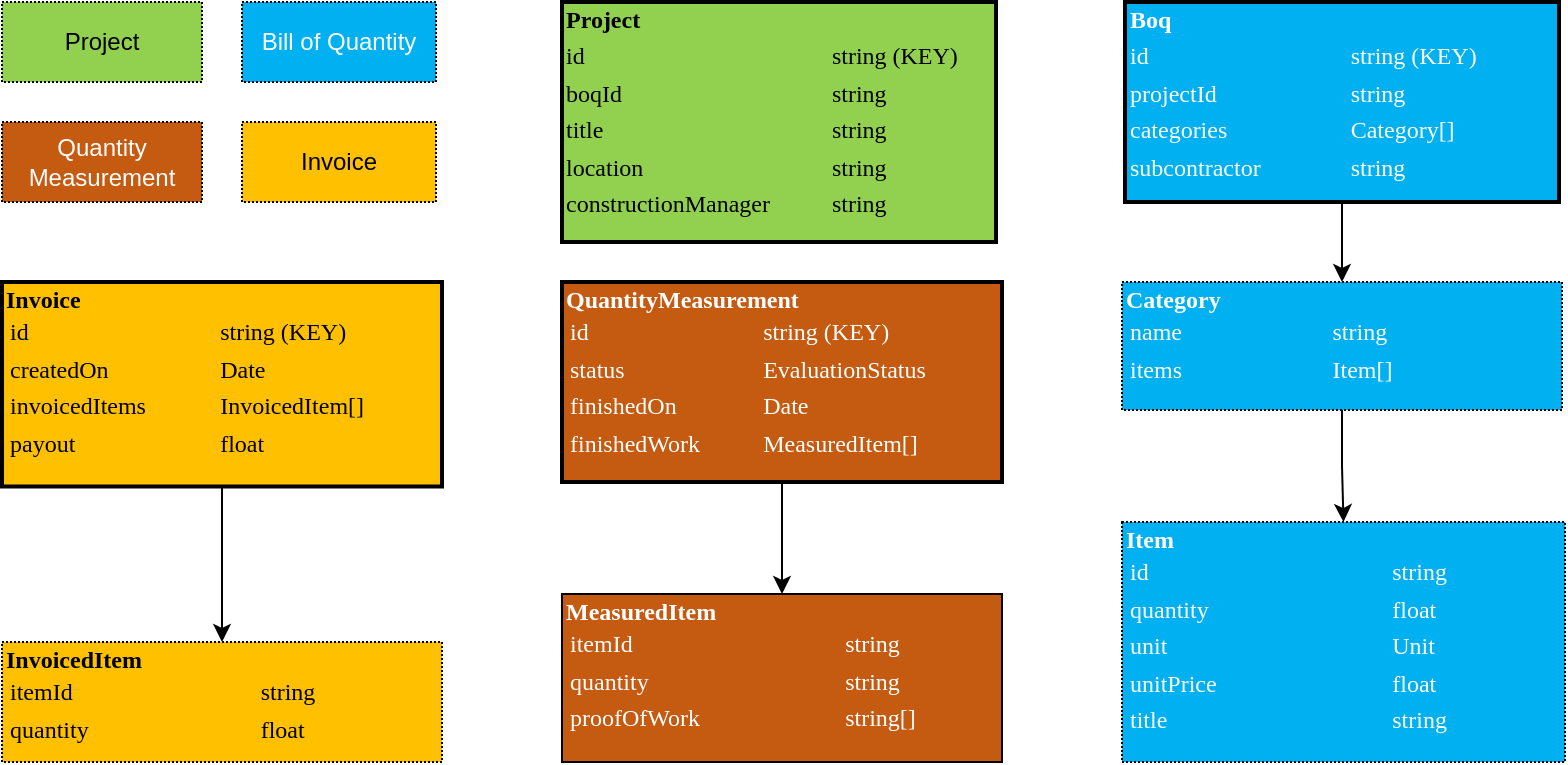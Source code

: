 <mxfile version="20.3.0" type="device"><diagram id="87w0UCVSkwuhAcMAahfr" name="Page-1"><mxGraphModel dx="3907" dy="852" grid="1" gridSize="10" guides="1" tooltips="1" connect="1" arrows="1" fold="1" page="1" pageScale="1" pageWidth="827" pageHeight="1169" math="0" shadow="0"><root><mxCell id="0"/><mxCell id="1" parent="0"/><mxCell id="0gH9fT3t9QegmP7QirF3-2" value="Project" style="html=1;whiteSpace=wrap;container=1;recursiveResize=0;collapsible=0;dashed=1;dashPattern=1 1;strokeColor=#000000;strokeWidth=1;fillColor=#92D050;fontColor=#000000;" vertex="1" parent="1"><mxGeometry x="-2458" y="205" width="100" height="40" as="geometry"/></mxCell><mxCell id="0gH9fT3t9QegmP7QirF3-4" value="Bill of Quantity" style="html=1;whiteSpace=wrap;container=1;recursiveResize=0;collapsible=0;dashed=1;dashPattern=1 1;strokeColor=#000000;strokeWidth=1;fillColor=#00B0F0;fontColor=#FFFFFF;" vertex="1" parent="1"><mxGeometry x="-2338" y="205" width="97" height="40" as="geometry"/></mxCell><mxCell id="0gH9fT3t9QegmP7QirF3-5" value="Invoice" style="html=1;whiteSpace=wrap;container=1;recursiveResize=0;collapsible=0;dashed=1;dashPattern=1 1;strokeColor=#000000;strokeWidth=1;fillColor=#FFC000;fontColor=#000000;" vertex="1" parent="1"><mxGeometry x="-2338" y="265" width="97" height="40" as="geometry"/></mxCell><mxCell id="0gH9fT3t9QegmP7QirF3-6" value="&lt;div style=&quot;box-sizing: border-box ; width: 100% ; padding: 2px&quot;&gt;&lt;b style=&quot;&quot;&gt;Project&lt;/b&gt;&lt;/div&gt;&lt;table style=&quot;width: 100% ; font-size: 1em&quot; cellpadding=&quot;2&quot; cellspacing=&quot;0&quot;&gt;&lt;tbody&gt;&lt;tr&gt;&lt;td&gt;id&lt;/td&gt;&lt;td&gt;string (KEY)&lt;/td&gt;&lt;/tr&gt;&lt;tr&gt;&lt;td&gt;boqId&lt;/td&gt;&lt;td&gt;string&lt;/td&gt;&lt;/tr&gt;&lt;tr&gt;&lt;td&gt;title&lt;/td&gt;&lt;td&gt;string&lt;br&gt;&lt;/td&gt;&lt;/tr&gt;&lt;tr&gt;&lt;td&gt;location&lt;/td&gt;&lt;td&gt;&lt;font&gt;string&lt;/font&gt;&lt;/td&gt;&lt;/tr&gt;&lt;tr&gt;&lt;td&gt;constructionManager&lt;/td&gt;&lt;td&gt;string&lt;/td&gt;&lt;/tr&gt;&lt;/tbody&gt;&lt;/table&gt;" style="verticalAlign=top;align=left;overflow=fill;html=1;rounded=0;shadow=0;comic=0;labelBackgroundColor=none;strokeWidth=2;fontFamily=Verdana;fontSize=12;fillColor=#92D050;strokeColor=#000000;fontColor=#000000;perimeterSpacing=0;" vertex="1" parent="1"><mxGeometry x="-2178" y="205" width="217" height="120" as="geometry"/></mxCell><mxCell id="0gH9fT3t9QegmP7QirF3-15" style="edgeStyle=orthogonalEdgeStyle;rounded=0;orthogonalLoop=1;jettySize=auto;html=1;exitX=0.5;exitY=1;exitDx=0;exitDy=0;fontColor=#000000;entryX=0.5;entryY=0;entryDx=0;entryDy=0;" edge="1" parent="1" source="0gH9fT3t9QegmP7QirF3-7" target="0gH9fT3t9QegmP7QirF3-8"><mxGeometry relative="1" as="geometry"><mxPoint x="-1787.5" y="325" as="targetPoint"/></mxGeometry></mxCell><mxCell id="0gH9fT3t9QegmP7QirF3-7" value="&lt;div style=&quot;box-sizing: border-box ; width: 100% ; padding: 2px&quot;&gt;&lt;b style=&quot;background-color: rgb(0 , 176 , 240)&quot;&gt;Boq&lt;/b&gt;&lt;/div&gt;&lt;table style=&quot;width: 100% ; font-size: 1em&quot; cellpadding=&quot;2&quot; cellspacing=&quot;0&quot;&gt;&lt;tbody&gt;&lt;tr&gt;&lt;td&gt;id&lt;/td&gt;&lt;td&gt;string (KEY)&lt;/td&gt;&lt;/tr&gt;&lt;tr&gt;&lt;td&gt;projectId&lt;/td&gt;&lt;td&gt;string&lt;/td&gt;&lt;/tr&gt;&lt;tr&gt;&lt;td&gt;categories&lt;/td&gt;&lt;td&gt;Category[]&lt;/td&gt;&lt;/tr&gt;&lt;tr&gt;&lt;td&gt;subcontractor&lt;/td&gt;&lt;td&gt;string&lt;/td&gt;&lt;/tr&gt;&lt;/tbody&gt;&lt;/table&gt;" style="verticalAlign=top;align=left;overflow=fill;html=1;rounded=0;shadow=0;comic=0;labelBackgroundColor=none;strokeWidth=2;fontFamily=Verdana;fontSize=12;fillColor=#00B0F0;strokeColor=#000000;fontColor=#FFFFFF;perimeterSpacing=0;" vertex="1" parent="1"><mxGeometry x="-1896.5" y="205" width="217" height="100" as="geometry"/></mxCell><mxCell id="0gH9fT3t9QegmP7QirF3-16" style="edgeStyle=orthogonalEdgeStyle;rounded=0;orthogonalLoop=1;jettySize=auto;html=1;exitX=0.5;exitY=1;exitDx=0;exitDy=0;entryX=0.5;entryY=0;entryDx=0;entryDy=0;fontColor=#000000;" edge="1" parent="1" source="0gH9fT3t9QegmP7QirF3-8" target="0gH9fT3t9QegmP7QirF3-9"><mxGeometry relative="1" as="geometry"/></mxCell><mxCell id="0gH9fT3t9QegmP7QirF3-8" value="&lt;div style=&quot;box-sizing: border-box ; width: 100% ; padding: 2px&quot;&gt;&lt;span style=&quot;background-color: rgb(0 , 176 , 240)&quot;&gt;&lt;b&gt;Category&lt;/b&gt;&lt;/span&gt;&lt;table cellpadding=&quot;2&quot; cellspacing=&quot;0&quot; style=&quot;font-size: 1em ; width: 100%&quot;&gt;&lt;tbody&gt;&lt;tr&gt;&lt;td&gt;name&lt;/td&gt;&lt;td&gt;string&lt;/td&gt;&lt;/tr&gt;&lt;tr&gt;&lt;td&gt;items&lt;/td&gt;&lt;td&gt;Item[]&lt;/td&gt;&lt;/tr&gt;&lt;/tbody&gt;&lt;/table&gt;&lt;/div&gt;" style="verticalAlign=top;align=left;overflow=fill;html=1;rounded=0;shadow=0;comic=0;labelBackgroundColor=none;strokeWidth=1;fontFamily=Verdana;fontSize=12;fillColor=#00B0F0;strokeColor=#000000;fontColor=#FFFFFF;perimeterSpacing=0;dashed=1;dashPattern=1 1;" vertex="1" parent="1"><mxGeometry x="-1898" y="345" width="220" height="64" as="geometry"/></mxCell><mxCell id="0gH9fT3t9QegmP7QirF3-9" value="&lt;div style=&quot;box-sizing: border-box ; width: 100% ; padding: 2px&quot;&gt;&lt;span style=&quot;background-color: rgb(0 , 176 , 240)&quot;&gt;&lt;b&gt;Item&lt;/b&gt;&lt;/span&gt;&lt;table cellpadding=&quot;2&quot; cellspacing=&quot;0&quot; style=&quot;font-size: 1em ; width: 100%&quot;&gt;&lt;tbody&gt;&lt;tr&gt;&lt;td&gt;id&lt;/td&gt;&lt;td&gt;string&lt;/td&gt;&lt;/tr&gt;&lt;tr&gt;&lt;td&gt;quantity&lt;/td&gt;&lt;td&gt;float&lt;br&gt;&lt;/td&gt;&lt;/tr&gt;&lt;tr&gt;&lt;td&gt;unit&lt;/td&gt;&lt;td&gt;Unit&lt;/td&gt;&lt;/tr&gt;&lt;tr&gt;&lt;td&gt;unitPrice&lt;/td&gt;&lt;td&gt;float&lt;/td&gt;&lt;/tr&gt;&lt;tr&gt;&lt;td&gt;title&lt;/td&gt;&lt;td&gt;string&lt;/td&gt;&lt;/tr&gt;&lt;/tbody&gt;&lt;/table&gt;&lt;/div&gt;" style="verticalAlign=top;align=left;overflow=fill;html=1;rounded=0;shadow=0;comic=0;labelBackgroundColor=none;strokeWidth=1;fontFamily=Verdana;fontSize=12;fillColor=#00B0F0;strokeColor=#000000;fontColor=#FFFFFF;perimeterSpacing=0;dashed=1;dashPattern=1 1;" vertex="1" parent="1"><mxGeometry x="-1898" y="465" width="221.5" height="120" as="geometry"/></mxCell><mxCell id="0gH9fT3t9QegmP7QirF3-10" value="&lt;div style=&quot;box-sizing: border-box ; width: 100% ; padding: 2px&quot;&gt;&lt;b&gt;MeasuredItem&lt;/b&gt;&lt;table style=&quot;width: 100% ; font-size: 1em&quot; cellpadding=&quot;2&quot; cellspacing=&quot;0&quot;&gt;&lt;tbody&gt;&lt;tr&gt;&lt;td&gt;itemId&lt;/td&gt;&lt;td&gt;string&lt;/td&gt;&lt;/tr&gt;&lt;tr&gt;&lt;td&gt;quantity&lt;/td&gt;&lt;td&gt;string&lt;/td&gt;&lt;/tr&gt;&lt;tr&gt;&lt;td&gt;proofOfWork&lt;/td&gt;&lt;td&gt;string[]&lt;/td&gt;&lt;/tr&gt;&lt;/tbody&gt;&lt;/table&gt;&lt;br&gt;&lt;/div&gt;" style="verticalAlign=top;align=left;overflow=fill;html=1;rounded=0;shadow=0;comic=0;labelBackgroundColor=none;strokeWidth=1;fontFamily=Verdana;fontSize=12;fillColor=#C55A11;strokeColor=#000000;fontColor=#FFFFFF;perimeterSpacing=0;" vertex="1" parent="1"><mxGeometry x="-2178" y="501" width="220" height="84" as="geometry"/></mxCell><mxCell id="0gH9fT3t9QegmP7QirF3-17" style="edgeStyle=orthogonalEdgeStyle;rounded=0;orthogonalLoop=1;jettySize=auto;html=1;exitX=0.5;exitY=1;exitDx=0;exitDy=0;entryX=0.5;entryY=0;entryDx=0;entryDy=0;fontColor=#000000;" edge="1" parent="1" source="0gH9fT3t9QegmP7QirF3-11" target="0gH9fT3t9QegmP7QirF3-10"><mxGeometry relative="1" as="geometry"/></mxCell><mxCell id="0gH9fT3t9QegmP7QirF3-11" value="&lt;div style=&quot;box-sizing: border-box ; width: 100% ; padding: 2px&quot;&gt;&lt;b&gt;QuantityMeasurement&lt;/b&gt;&lt;table style=&quot;width: 100% ; font-size: 1em&quot; cellpadding=&quot;2&quot; cellspacing=&quot;0&quot;&gt;&lt;tbody&gt;&lt;tr&gt;&lt;td&gt;id&lt;/td&gt;&lt;td&gt;string (KEY)&lt;/td&gt;&lt;/tr&gt;&lt;tr&gt;&lt;td&gt;status&lt;/td&gt;&lt;td&gt;EvaluationStatus&lt;/td&gt;&lt;/tr&gt;&lt;tr&gt;&lt;td&gt;finishedOn&lt;/td&gt;&lt;td&gt;Date&lt;/td&gt;&lt;/tr&gt;&lt;tr&gt;&lt;td&gt;finishedWork&lt;/td&gt;&lt;td&gt;MeasuredItem[]&lt;/td&gt;&lt;/tr&gt;&lt;/tbody&gt;&lt;/table&gt;&lt;/div&gt;" style="verticalAlign=top;align=left;overflow=fill;html=1;rounded=0;shadow=0;comic=0;labelBackgroundColor=none;strokeWidth=2;fontFamily=Verdana;fontSize=12;fillColor=#C55A11;strokeColor=#000000;fontColor=#FFFFFF;perimeterSpacing=0;" vertex="1" parent="1"><mxGeometry x="-2178" y="345" width="220" height="100" as="geometry"/></mxCell><mxCell id="0gH9fT3t9QegmP7QirF3-18" style="edgeStyle=orthogonalEdgeStyle;rounded=0;orthogonalLoop=1;jettySize=auto;html=1;exitX=0.5;exitY=1;exitDx=0;exitDy=0;entryX=0.5;entryY=0;entryDx=0;entryDy=0;fontColor=#000000;" edge="1" parent="1" source="0gH9fT3t9QegmP7QirF3-12" target="0gH9fT3t9QegmP7QirF3-14"><mxGeometry relative="1" as="geometry"/></mxCell><mxCell id="0gH9fT3t9QegmP7QirF3-12" value="&lt;div style=&quot;box-sizing: border-box ; width: 100% ; padding: 2px&quot;&gt;&lt;b&gt;&lt;font color=&quot;#000000&quot;&gt;Invoice&lt;/font&gt;&lt;/b&gt;&lt;table style=&quot;width: 100% ; font-size: 1em&quot; cellpadding=&quot;2&quot; cellspacing=&quot;0&quot;&gt;&lt;tbody&gt;&lt;tr&gt;&lt;td&gt;&lt;font color=&quot;#000000&quot;&gt;id&lt;/font&gt;&lt;/td&gt;&lt;td&gt;&lt;font color=&quot;#000000&quot;&gt;string (KEY)&lt;/font&gt;&lt;/td&gt;&lt;/tr&gt;&lt;tr&gt;&lt;td&gt;&lt;font color=&quot;#000000&quot;&gt;createdOn&lt;/font&gt;&lt;/td&gt;&lt;td&gt;&lt;font color=&quot;#000000&quot;&gt;Date&lt;/font&gt;&lt;/td&gt;&lt;/tr&gt;&lt;tr&gt;&lt;td&gt;&lt;font color=&quot;#000000&quot;&gt;invoicedItems&lt;/font&gt;&lt;/td&gt;&lt;td&gt;&lt;font color=&quot;#000000&quot;&gt;InvoicedItem[]&lt;br&gt;&lt;/font&gt;&lt;/td&gt;&lt;/tr&gt;&lt;tr&gt;&lt;td&gt;&lt;font color=&quot;#000000&quot;&gt;payout&lt;/font&gt;&lt;/td&gt;&lt;td&gt;&lt;font color=&quot;#000000&quot;&gt;float&lt;/font&gt;&lt;/td&gt;&lt;/tr&gt;&lt;/tbody&gt;&lt;/table&gt;&lt;font color=&quot;#000000&quot;&gt;&lt;br&gt;&lt;/font&gt;&lt;/div&gt;" style="verticalAlign=top;align=left;overflow=fill;html=1;rounded=0;shadow=0;comic=0;labelBackgroundColor=none;strokeWidth=2;fontFamily=Verdana;fontSize=12;fillColor=#FFC000;strokeColor=#000000;fontColor=#FFFFFF;perimeterSpacing=0;" vertex="1" parent="1"><mxGeometry x="-2458" y="345" width="220" height="102.25" as="geometry"/></mxCell><mxCell id="0gH9fT3t9QegmP7QirF3-14" value="&lt;div style=&quot;box-sizing: border-box ; width: 100% ; padding: 2px&quot;&gt;&lt;b&gt;&lt;font color=&quot;#000000&quot;&gt;InvoicedItem&lt;/font&gt;&lt;/b&gt;&lt;table style=&quot;width: 100% ; font-size: 1em&quot; cellpadding=&quot;2&quot; cellspacing=&quot;0&quot;&gt;&lt;tbody&gt;&lt;tr&gt;&lt;td&gt;&lt;font color=&quot;#000000&quot;&gt;itemId&lt;/font&gt;&lt;/td&gt;&lt;td&gt;&lt;font color=&quot;#000000&quot;&gt;string&lt;/font&gt;&lt;/td&gt;&lt;/tr&gt;&lt;tr&gt;&lt;td&gt;&lt;font color=&quot;#000000&quot;&gt;quantity&lt;/font&gt;&lt;/td&gt;&lt;td&gt;&lt;font color=&quot;#000000&quot;&gt;float&lt;/font&gt;&lt;/td&gt;&lt;/tr&gt;&lt;/tbody&gt;&lt;/table&gt;&lt;/div&gt;" style="verticalAlign=top;align=left;overflow=fill;html=1;rounded=0;shadow=0;comic=0;labelBackgroundColor=none;strokeWidth=1;fontFamily=Verdana;fontSize=12;fillColor=#FFC000;strokeColor=#000000;fontColor=#FFFFFF;perimeterSpacing=0;dashed=1;dashPattern=1 1;" vertex="1" parent="1"><mxGeometry x="-2458" y="525" width="220" height="60" as="geometry"/></mxCell><mxCell id="0gH9fT3t9QegmP7QirF3-3" value="Quantity Measurement" style="html=1;whiteSpace=wrap;container=1;recursiveResize=0;collapsible=0;dashed=1;dashPattern=1 1;strokeColor=#000000;strokeWidth=1;fillColor=#C55A11;fontColor=#FFFFFF;" vertex="1" parent="1"><mxGeometry x="-2458" y="265" width="100" height="40" as="geometry"/></mxCell></root></mxGraphModel></diagram></mxfile>